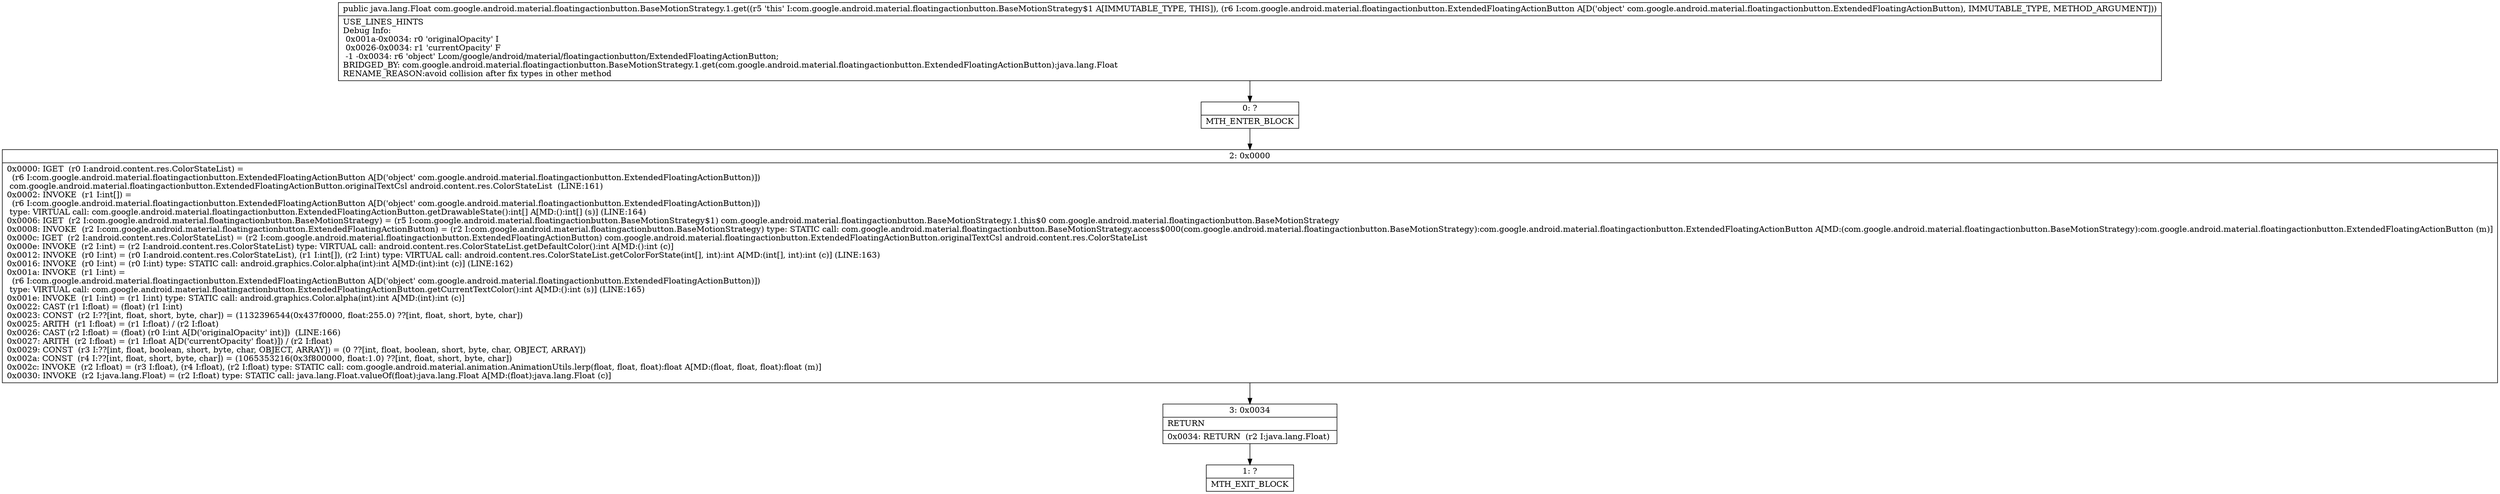 digraph "CFG forcom.google.android.material.floatingactionbutton.BaseMotionStrategy.1.get(Lcom\/google\/android\/material\/floatingactionbutton\/ExtendedFloatingActionButton;)Ljava\/lang\/Float;" {
Node_0 [shape=record,label="{0\:\ ?|MTH_ENTER_BLOCK\l}"];
Node_2 [shape=record,label="{2\:\ 0x0000|0x0000: IGET  (r0 I:android.content.res.ColorStateList) = \l  (r6 I:com.google.android.material.floatingactionbutton.ExtendedFloatingActionButton A[D('object' com.google.android.material.floatingactionbutton.ExtendedFloatingActionButton)])\l com.google.android.material.floatingactionbutton.ExtendedFloatingActionButton.originalTextCsl android.content.res.ColorStateList  (LINE:161)\l0x0002: INVOKE  (r1 I:int[]) = \l  (r6 I:com.google.android.material.floatingactionbutton.ExtendedFloatingActionButton A[D('object' com.google.android.material.floatingactionbutton.ExtendedFloatingActionButton)])\l type: VIRTUAL call: com.google.android.material.floatingactionbutton.ExtendedFloatingActionButton.getDrawableState():int[] A[MD:():int[] (s)] (LINE:164)\l0x0006: IGET  (r2 I:com.google.android.material.floatingactionbutton.BaseMotionStrategy) = (r5 I:com.google.android.material.floatingactionbutton.BaseMotionStrategy$1) com.google.android.material.floatingactionbutton.BaseMotionStrategy.1.this$0 com.google.android.material.floatingactionbutton.BaseMotionStrategy \l0x0008: INVOKE  (r2 I:com.google.android.material.floatingactionbutton.ExtendedFloatingActionButton) = (r2 I:com.google.android.material.floatingactionbutton.BaseMotionStrategy) type: STATIC call: com.google.android.material.floatingactionbutton.BaseMotionStrategy.access$000(com.google.android.material.floatingactionbutton.BaseMotionStrategy):com.google.android.material.floatingactionbutton.ExtendedFloatingActionButton A[MD:(com.google.android.material.floatingactionbutton.BaseMotionStrategy):com.google.android.material.floatingactionbutton.ExtendedFloatingActionButton (m)]\l0x000c: IGET  (r2 I:android.content.res.ColorStateList) = (r2 I:com.google.android.material.floatingactionbutton.ExtendedFloatingActionButton) com.google.android.material.floatingactionbutton.ExtendedFloatingActionButton.originalTextCsl android.content.res.ColorStateList \l0x000e: INVOKE  (r2 I:int) = (r2 I:android.content.res.ColorStateList) type: VIRTUAL call: android.content.res.ColorStateList.getDefaultColor():int A[MD:():int (c)]\l0x0012: INVOKE  (r0 I:int) = (r0 I:android.content.res.ColorStateList), (r1 I:int[]), (r2 I:int) type: VIRTUAL call: android.content.res.ColorStateList.getColorForState(int[], int):int A[MD:(int[], int):int (c)] (LINE:163)\l0x0016: INVOKE  (r0 I:int) = (r0 I:int) type: STATIC call: android.graphics.Color.alpha(int):int A[MD:(int):int (c)] (LINE:162)\l0x001a: INVOKE  (r1 I:int) = \l  (r6 I:com.google.android.material.floatingactionbutton.ExtendedFloatingActionButton A[D('object' com.google.android.material.floatingactionbutton.ExtendedFloatingActionButton)])\l type: VIRTUAL call: com.google.android.material.floatingactionbutton.ExtendedFloatingActionButton.getCurrentTextColor():int A[MD:():int (s)] (LINE:165)\l0x001e: INVOKE  (r1 I:int) = (r1 I:int) type: STATIC call: android.graphics.Color.alpha(int):int A[MD:(int):int (c)]\l0x0022: CAST (r1 I:float) = (float) (r1 I:int) \l0x0023: CONST  (r2 I:??[int, float, short, byte, char]) = (1132396544(0x437f0000, float:255.0) ??[int, float, short, byte, char]) \l0x0025: ARITH  (r1 I:float) = (r1 I:float) \/ (r2 I:float) \l0x0026: CAST (r2 I:float) = (float) (r0 I:int A[D('originalOpacity' int)])  (LINE:166)\l0x0027: ARITH  (r2 I:float) = (r1 I:float A[D('currentOpacity' float)]) \/ (r2 I:float) \l0x0029: CONST  (r3 I:??[int, float, boolean, short, byte, char, OBJECT, ARRAY]) = (0 ??[int, float, boolean, short, byte, char, OBJECT, ARRAY]) \l0x002a: CONST  (r4 I:??[int, float, short, byte, char]) = (1065353216(0x3f800000, float:1.0) ??[int, float, short, byte, char]) \l0x002c: INVOKE  (r2 I:float) = (r3 I:float), (r4 I:float), (r2 I:float) type: STATIC call: com.google.android.material.animation.AnimationUtils.lerp(float, float, float):float A[MD:(float, float, float):float (m)]\l0x0030: INVOKE  (r2 I:java.lang.Float) = (r2 I:float) type: STATIC call: java.lang.Float.valueOf(float):java.lang.Float A[MD:(float):java.lang.Float (c)]\l}"];
Node_3 [shape=record,label="{3\:\ 0x0034|RETURN\l|0x0034: RETURN  (r2 I:java.lang.Float) \l}"];
Node_1 [shape=record,label="{1\:\ ?|MTH_EXIT_BLOCK\l}"];
MethodNode[shape=record,label="{public java.lang.Float com.google.android.material.floatingactionbutton.BaseMotionStrategy.1.get((r5 'this' I:com.google.android.material.floatingactionbutton.BaseMotionStrategy$1 A[IMMUTABLE_TYPE, THIS]), (r6 I:com.google.android.material.floatingactionbutton.ExtendedFloatingActionButton A[D('object' com.google.android.material.floatingactionbutton.ExtendedFloatingActionButton), IMMUTABLE_TYPE, METHOD_ARGUMENT]))  | USE_LINES_HINTS\lDebug Info:\l  0x001a\-0x0034: r0 'originalOpacity' I\l  0x0026\-0x0034: r1 'currentOpacity' F\l  \-1 \-0x0034: r6 'object' Lcom\/google\/android\/material\/floatingactionbutton\/ExtendedFloatingActionButton;\lBRIDGED_BY: com.google.android.material.floatingactionbutton.BaseMotionStrategy.1.get(com.google.android.material.floatingactionbutton.ExtendedFloatingActionButton):java.lang.Float\lRENAME_REASON:avoid collision after fix types in other method\l}"];
MethodNode -> Node_0;Node_0 -> Node_2;
Node_2 -> Node_3;
Node_3 -> Node_1;
}

